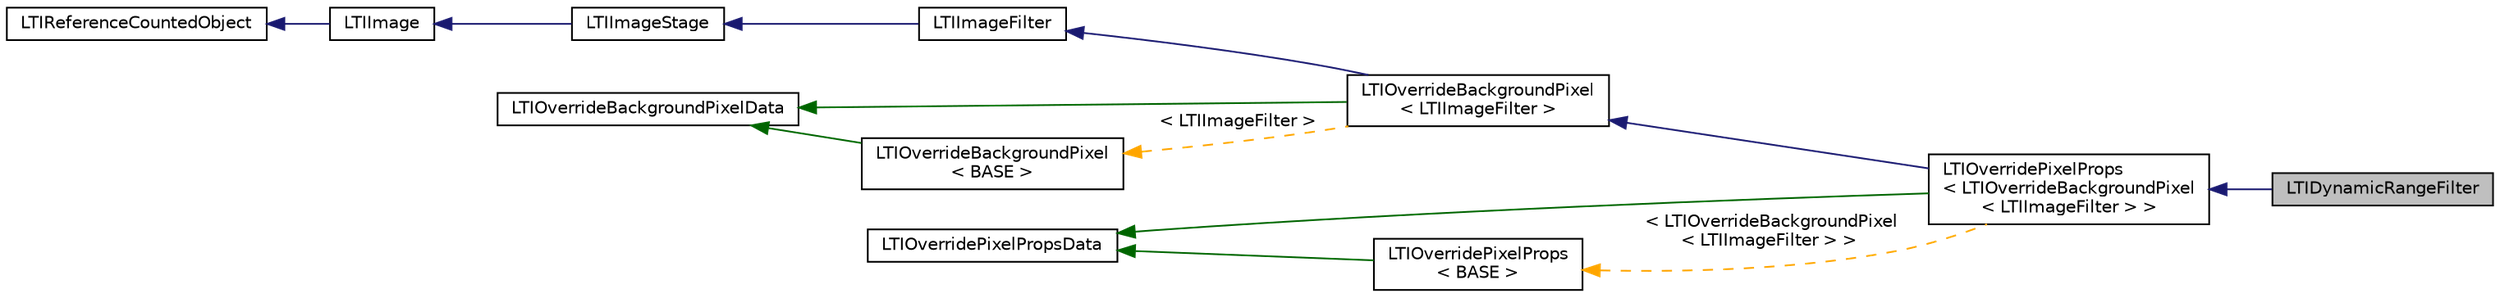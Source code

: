 digraph "LTIDynamicRangeFilter"
{
  bgcolor="transparent";
  edge [fontname="Helvetica",fontsize="10",labelfontname="Helvetica",labelfontsize="10"];
  node [fontname="Helvetica",fontsize="10",shape=record];
  rankdir="LR";
  Node1 [label="LTIDynamicRangeFilter",height=0.2,width=0.4,color="black", fillcolor="grey75", style="filled" fontcolor="black"];
  Node2 -> Node1 [dir="back",color="midnightblue",fontsize="10",style="solid",fontname="Helvetica"];
  Node2 [label="LTIOverridePixelProps\l\< LTIOverrideBackgroundPixel\l\< LTIImageFilter \> \>",height=0.2,width=0.4,color="black",URL="$a00091.html"];
  Node3 -> Node2 [dir="back",color="midnightblue",fontsize="10",style="solid",fontname="Helvetica"];
  Node3 [label="LTIOverrideBackgroundPixel\l\< LTIImageFilter \>",height=0.2,width=0.4,color="black",URL="$a00075.html"];
  Node4 -> Node3 [dir="back",color="midnightblue",fontsize="10",style="solid",fontname="Helvetica"];
  Node4 [label="LTIImageFilter",height=0.2,width=0.4,color="black",URL="$a00053.html",tooltip="abstract class for implementing an image transform "];
  Node5 -> Node4 [dir="back",color="midnightblue",fontsize="10",style="solid",fontname="Helvetica"];
  Node5 [label="LTIImageStage",height=0.2,width=0.4,color="black",URL="$a00055.html",tooltip="abstract class for decoding from an image "];
  Node6 -> Node5 [dir="back",color="midnightblue",fontsize="10",style="solid",fontname="Helvetica"];
  Node6 [label="LTIImage",height=0.2,width=0.4,color="black",URL="$a00052.html",tooltip="abstract class representing an image "];
  Node7 -> Node6 [dir="back",color="midnightblue",fontsize="10",style="solid",fontname="Helvetica"];
  Node7 [label="LTIReferenceCountedObject",height=0.2,width=0.4,color="black",URL="$a00100.html",tooltip="LTIReferenceCountedObject is a base class for implementing reference counting. "];
  Node8 -> Node3 [dir="back",color="darkgreen",fontsize="10",style="solid",fontname="Helvetica"];
  Node8 [label="LTIOverrideBackgroundPixelData",height=0.2,width=0.4,color="black",URL="$a00076.html"];
  Node9 -> Node3 [dir="back",color="orange",fontsize="10",style="dashed",label=" \< LTIImageFilter \>" ,fontname="Helvetica"];
  Node9 [label="LTIOverrideBackgroundPixel\l\< BASE \>",height=0.2,width=0.4,color="black",URL="$a00075.html"];
  Node8 -> Node9 [dir="back",color="darkgreen",fontsize="10",style="solid",fontname="Helvetica"];
  Node10 -> Node2 [dir="back",color="darkgreen",fontsize="10",style="solid",fontname="Helvetica"];
  Node10 [label="LTIOverridePixelPropsData",height=0.2,width=0.4,color="black",URL="$a00092.html"];
  Node11 -> Node2 [dir="back",color="orange",fontsize="10",style="dashed",label=" \< LTIOverrideBackgroundPixel\l\< LTIImageFilter \> \>" ,fontname="Helvetica"];
  Node11 [label="LTIOverridePixelProps\l\< BASE \>",height=0.2,width=0.4,color="black",URL="$a00091.html"];
  Node10 -> Node11 [dir="back",color="darkgreen",fontsize="10",style="solid",fontname="Helvetica"];
}
